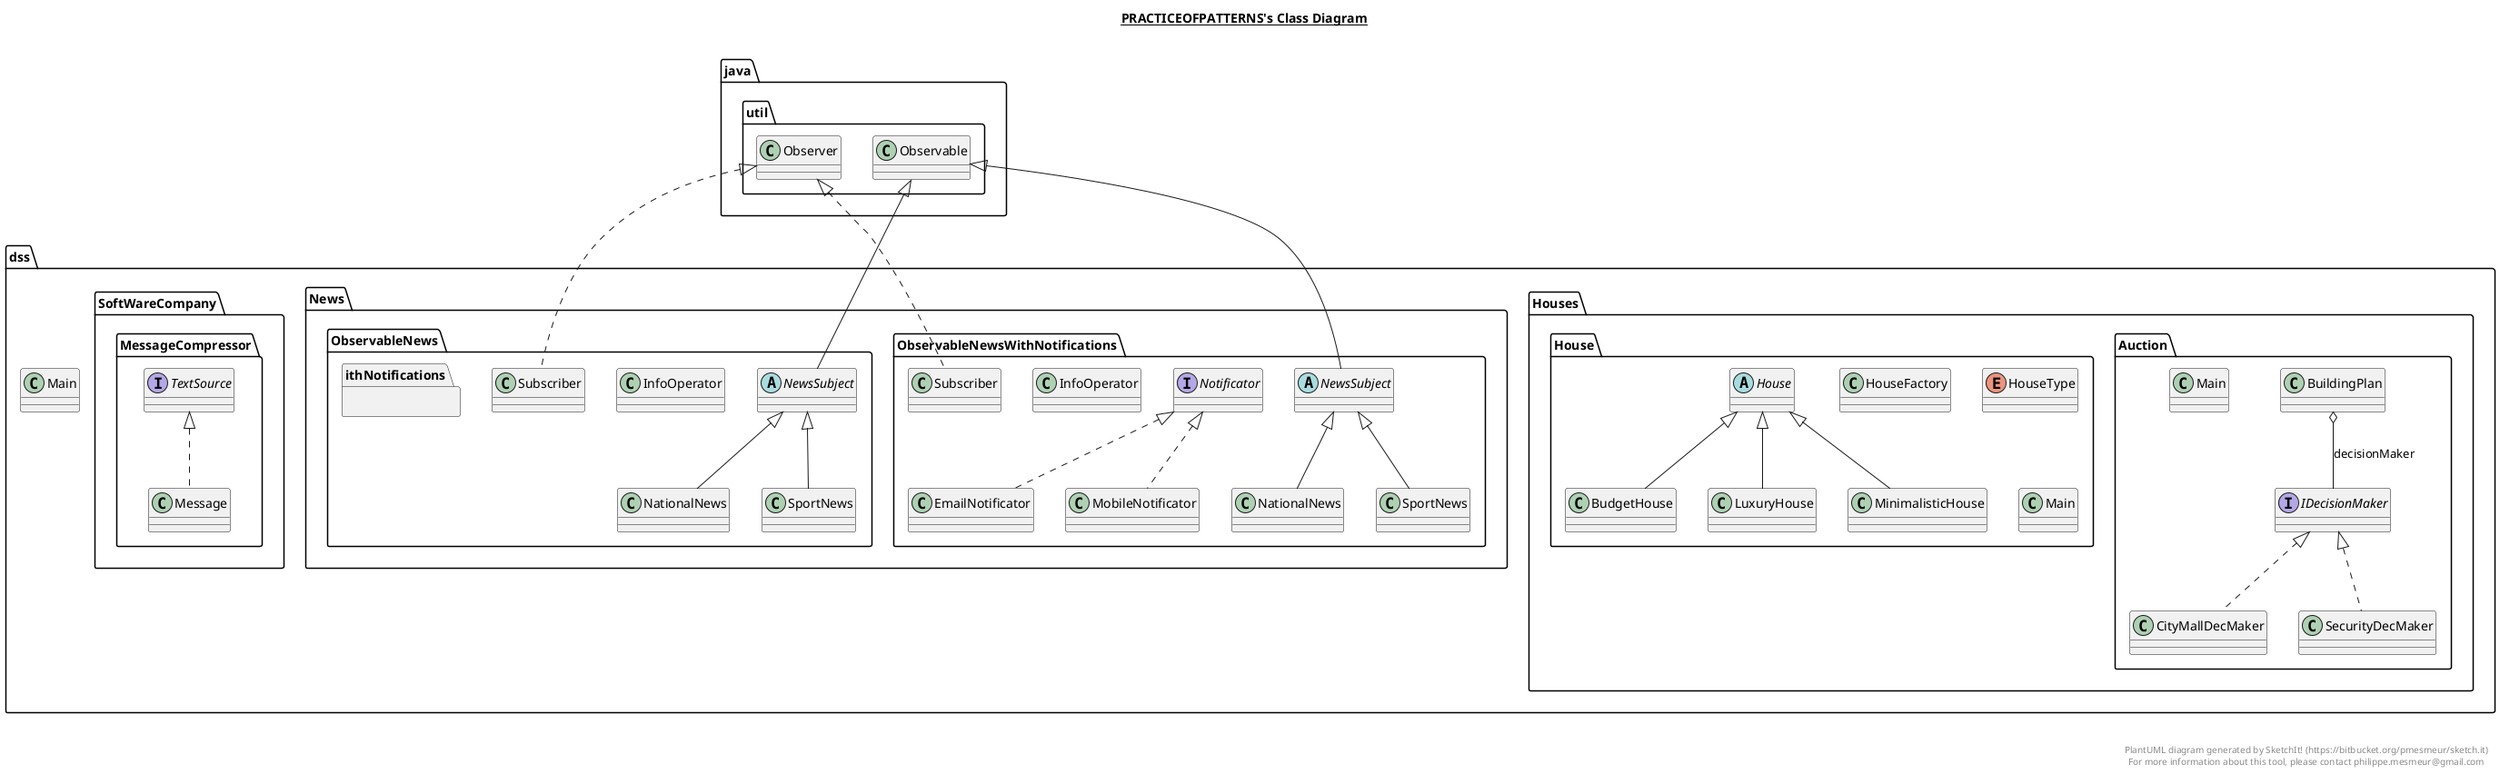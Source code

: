 @startuml

title __PRACTICEOFPATTERNS's Class Diagram__\n

  namespace dss {
    namespace Houses.Auction {
      class dss.Houses.Auction.BuildingPlan {
      }
    }
  }
  

  namespace dss {
    namespace Houses.Auction {
      class dss.Houses.Auction.CityMallDecMaker {
      }
    }
  }
  

  namespace dss {
    namespace Houses.Auction {
      interface dss.Houses.Auction.IDecisionMaker {
      }
    }
  }
  

  namespace dss {
    namespace Houses.Auction {
      class dss.Houses.Auction.Main {
      }
    }
  }
  

  namespace dss {
    namespace Houses.Auction {
      class dss.Houses.Auction.SecurityDecMaker {
      }
    }
  }
  

  namespace dss {
    namespace Houses.House {
      class dss.Houses.House.BudgetHouse {
      }
    }
  }
  

  namespace dss {
    namespace Houses.House {
      abstract class dss.Houses.House.House {
      }
    }
  }
  

  namespace dss {
    namespace Houses.House {
      class dss.Houses.House.HouseFactory {
      }
    }
  }
  

  namespace dss {
    namespace Houses.House {
      enum HouseType {
      }
    }
  }
  

  namespace dss {
    namespace Houses.House {
      class dss.Houses.House.LuxuryHouse {
      }
    }
  }
  

  namespace dss {
    namespace Houses.House {
      class dss.Houses.House.Main {
      }
    }
  }
  

  namespace dss {
    namespace Houses.House {
      class dss.Houses.House.MinimalisticHouse {
      }
    }
  }
  

  namespace dss {
    class dss.Main {
    }
  }
  

  namespace dss {
    namespace News.ObservableNews {
      class dss.News.ObservableNews.InfoOperator {
      }
    }
  }
  

  namespace dss {
    namespace News.ObservableNews {
      class dss.News.ObservableNews.NationalNews {
      }
    }
  }
  

  namespace dss {
    namespace News.ObservableNews {
      abstract class dss.News.ObservableNews.NewsSubject {
      }
    }
  }
  

  namespace dss {
    namespace News.ObservableNews {
      class dss.News.ObservableNews.SportNews {
      }
    }
  }
  

  namespace dss {
    namespace News.ObservableNews {
      class dss.News.ObservableNews.Subscriber {
      }
    }
  }
  

  namespace dss {
    namespace News.ObservableNews {
      namespace ithNotifications {
        class dss.News.ObservableNewsWithNotifications.EmailNotificator {
        }
      }
    }
  }
  

  namespace dss {
    namespace News.ObservableNews {
      namespace ithNotifications {
        class dss.News.ObservableNewsWithNotifications.InfoOperator {
        }
      }
    }
  }
  

  namespace dss {
    namespace News.ObservableNews {
      namespace ithNotifications {
        class dss.News.ObservableNewsWithNotifications.MobileNotificator {
        }
      }
    }
  }
  

  namespace dss {
    namespace News.ObservableNews {
      namespace ithNotifications {
        class dss.News.ObservableNewsWithNotifications.NationalNews {
        }
      }
    }
  }
  

  namespace dss {
    namespace News.ObservableNews {
      namespace ithNotifications {
        abstract class dss.News.ObservableNewsWithNotifications.NewsSubject {
        }
      }
    }
  }
  

  namespace dss {
    namespace News.ObservableNews {
      namespace ithNotifications {
        interface dss.News.ObservableNewsWithNotifications.Notificator {
        }
      }
    }
  }
  

  namespace dss {
    namespace News.ObservableNews {
      namespace ithNotifications {
        class dss.News.ObservableNewsWithNotifications.SportNews {
        }
      }
    }
  }
  

  namespace dss {
    namespace News.ObservableNews {
      namespace ithNotifications {
        class dss.News.ObservableNewsWithNotifications.Subscriber {
        }
      }
    }
  }
  

  namespace dss {
    namespace SoftWareCompany.MessageCompressor {
      class dss.SoftWareCompany.MessageCompressor.Message {
      }
    }
  }
  

  namespace dss {
    namespace SoftWareCompany.MessageCompressor {
      interface dss.SoftWareCompany.MessageCompressor.TextSource {
      }
    }
  }
  

  dss.Houses.Auction.BuildingPlan o-- dss.Houses.Auction.IDecisionMaker : decisionMaker
  dss.Houses.Auction.CityMallDecMaker .up.|> dss.Houses.Auction.IDecisionMaker
  dss.Houses.Auction.SecurityDecMaker .up.|> dss.Houses.Auction.IDecisionMaker
  dss.Houses.House.BudgetHouse -up-|> dss.Houses.House.House
  dss.Houses.House.LuxuryHouse -up-|> dss.Houses.House.House
  dss.Houses.House.MinimalisticHouse -up-|> dss.Houses.House.House
  dss.News.ObservableNews.NationalNews -up-|> dss.News.ObservableNews.NewsSubject
  dss.News.ObservableNews.NewsSubject -up-|> java.util.Observable
  dss.News.ObservableNews.SportNews -up-|> dss.News.ObservableNews.NewsSubject
  dss.News.ObservableNews.Subscriber .up.|> java.util.Observer
  dss.News.ObservableNewsWithNotifications.EmailNotificator .up.|> dss.News.ObservableNewsWithNotifications.Notificator
  dss.News.ObservableNewsWithNotifications.MobileNotificator .up.|> dss.News.ObservableNewsWithNotifications.Notificator
  dss.News.ObservableNewsWithNotifications.NationalNews -up-|> dss.News.ObservableNewsWithNotifications.NewsSubject
  dss.News.ObservableNewsWithNotifications.NewsSubject -up-|> java.util.Observable
  dss.News.ObservableNewsWithNotifications.SportNews -up-|> dss.News.ObservableNewsWithNotifications.NewsSubject
  dss.News.ObservableNewsWithNotifications.Subscriber .up.|> java.util.Observer
  dss.SoftWareCompany.MessageCompressor.Message .up.|> dss.SoftWareCompany.MessageCompressor.TextSource


right footer


PlantUML diagram generated by SketchIt! (https://bitbucket.org/pmesmeur/sketch.it)
For more information about this tool, please contact philippe.mesmeur@gmail.com
endfooter

@enduml
